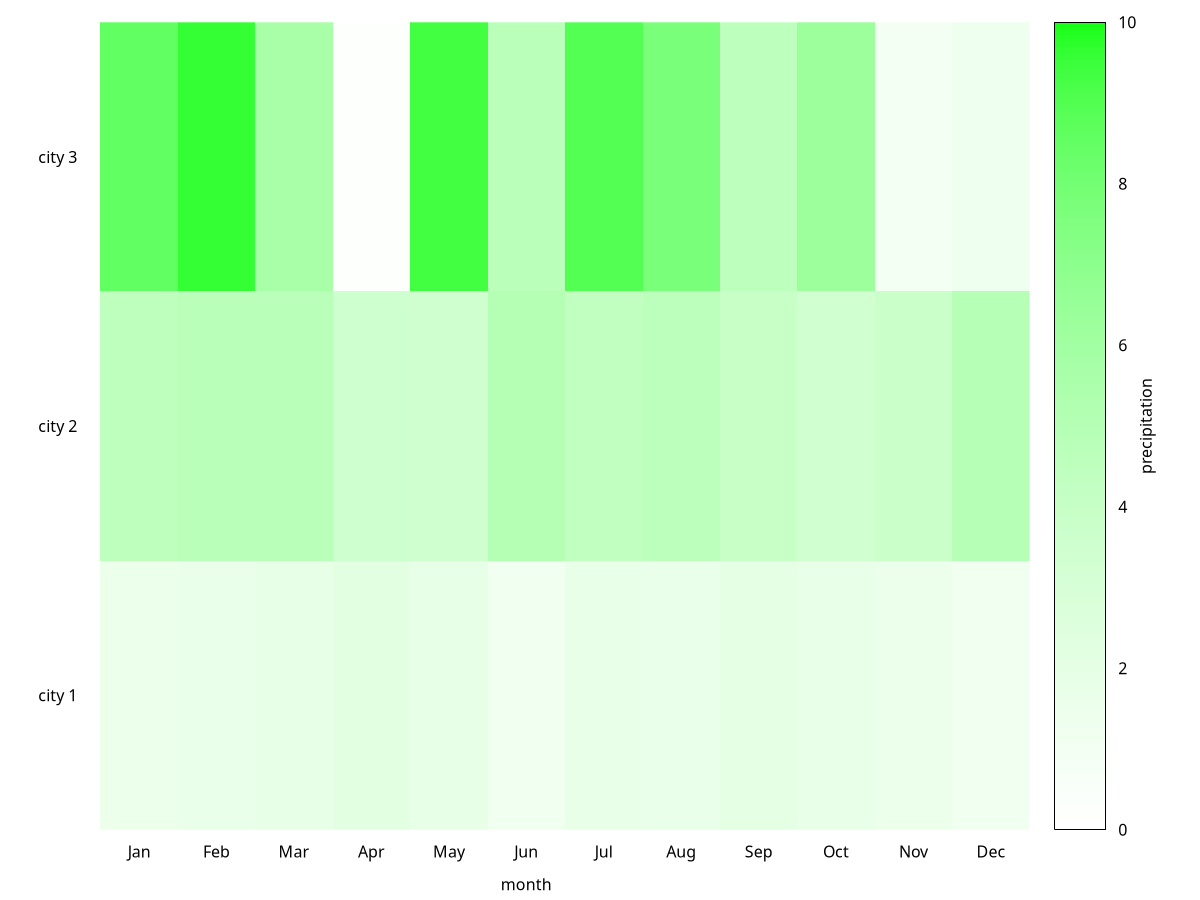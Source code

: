 set terminal pngcairo transparent size 1000,400 enhanced font 'Verdana,20'
set out "../../src/fundamental/img/precip2.png"

$data << EOD
1.50 1.57 1.85 2.15 1.87 1.05 1.70 1.65 1.97 1.71 1.53 1.15
4.44 4.71 4.74 3.50 3.43 4.98 4.29 4.55 3.93 3.34 3.74 4.88
8.55 9.59 5.65 0.13 9.33 4.70 8.94 7.74 4.49 6.26 0.96 1.20
EOD

unset border
set xlabel 'month'

set palette rgbformula -7,2,-7
# set palette defined (0 "red", 0.5 "light-grey", 1 "blue")
set cbrange [0:10]
set cblabel "precipitation"
set xrange [-1.5:11.5]
set yrange [-0.5:2.5]
set tic scale 0
unset ytics
set xtics ("Jan" 0, "Feb" 1, "Mar" 2, "Apr" 3, "May" 4, \
"Jun" 5, "Jul" 6, "Aug" 7, "Sep" 8, "Oct" 9, "Nov" 10, "Dec" 11)
set label 1 'city 1' at -0.8,0 right
set label 2 'city 2' at -0.8,1 right
set label 3 'city 3' at -0.8,2 right
plot $data matrix with image
